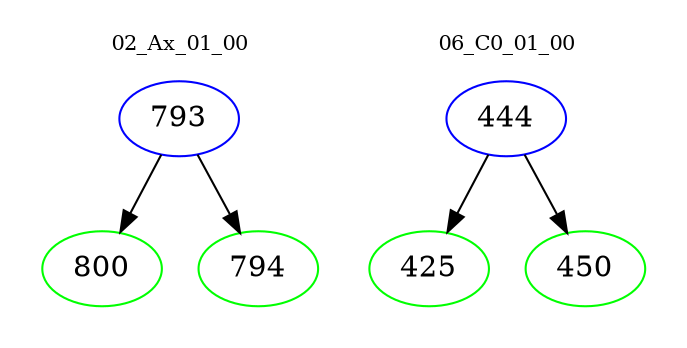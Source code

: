 digraph{
subgraph cluster_0 {
color = white
label = "02_Ax_01_00";
fontsize=10;
T0_793 [label="793", color="blue"]
T0_793 -> T0_800 [color="black"]
T0_800 [label="800", color="green"]
T0_793 -> T0_794 [color="black"]
T0_794 [label="794", color="green"]
}
subgraph cluster_1 {
color = white
label = "06_C0_01_00";
fontsize=10;
T1_444 [label="444", color="blue"]
T1_444 -> T1_425 [color="black"]
T1_425 [label="425", color="green"]
T1_444 -> T1_450 [color="black"]
T1_450 [label="450", color="green"]
}
}
